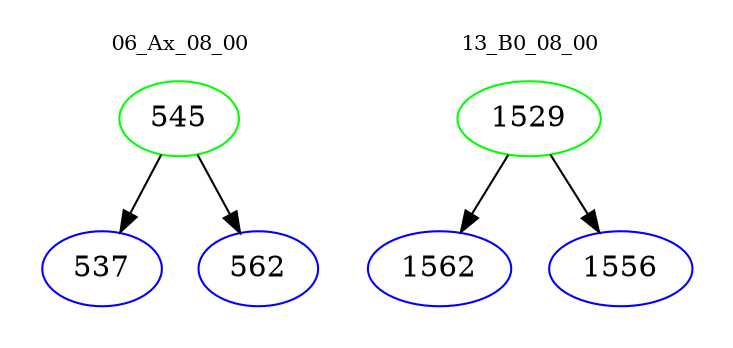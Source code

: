 digraph{
subgraph cluster_0 {
color = white
label = "06_Ax_08_00";
fontsize=10;
T0_545 [label="545", color="green"]
T0_545 -> T0_537 [color="black"]
T0_537 [label="537", color="blue"]
T0_545 -> T0_562 [color="black"]
T0_562 [label="562", color="blue"]
}
subgraph cluster_1 {
color = white
label = "13_B0_08_00";
fontsize=10;
T1_1529 [label="1529", color="green"]
T1_1529 -> T1_1562 [color="black"]
T1_1562 [label="1562", color="blue"]
T1_1529 -> T1_1556 [color="black"]
T1_1556 [label="1556", color="blue"]
}
}
